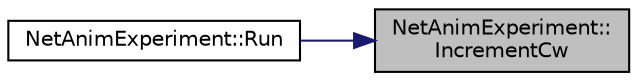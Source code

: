 digraph "NetAnimExperiment::IncrementCw"
{
 // LATEX_PDF_SIZE
  edge [fontname="Helvetica",fontsize="10",labelfontname="Helvetica",labelfontsize="10"];
  node [fontname="Helvetica",fontsize="10",shape=record];
  rankdir="RL";
  Node1 [label="NetAnimExperiment::\lIncrementCw",height=0.2,width=0.4,color="black", fillcolor="grey75", style="filled", fontcolor="black",tooltip="Increment CW function."];
  Node1 -> Node2 [dir="back",color="midnightblue",fontsize="10",style="solid",fontname="Helvetica"];
  Node2 [label="NetAnimExperiment::Run",height=0.2,width=0.4,color="black", fillcolor="white", style="filled",URL="$class_net_anim_experiment.html#a63a699997d753ea33b4367ccad6088a3",tooltip="Run function."];
}
